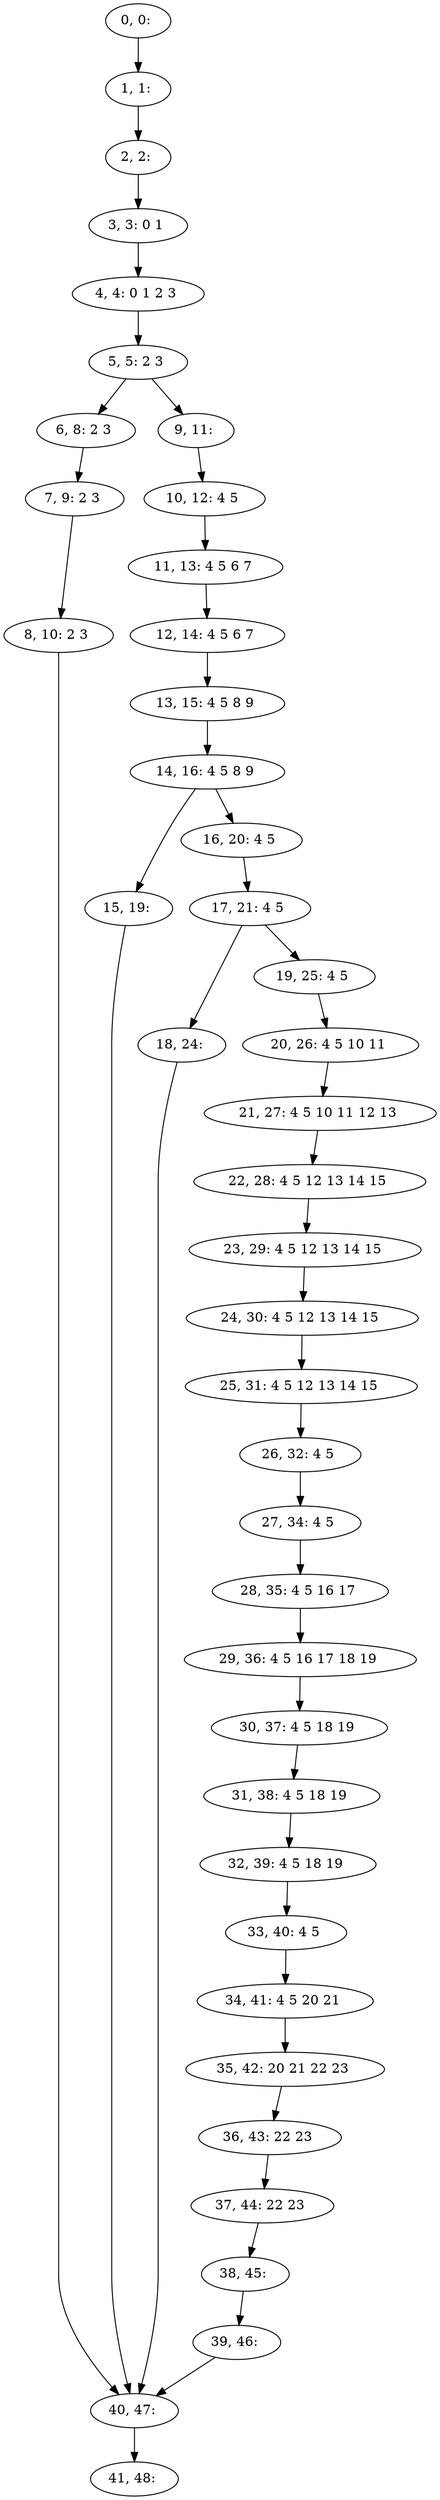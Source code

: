 digraph G {
0[label="0, 0: "];
1[label="1, 1: "];
2[label="2, 2: "];
3[label="3, 3: 0 1 "];
4[label="4, 4: 0 1 2 3 "];
5[label="5, 5: 2 3 "];
6[label="6, 8: 2 3 "];
7[label="7, 9: 2 3 "];
8[label="8, 10: 2 3 "];
9[label="9, 11: "];
10[label="10, 12: 4 5 "];
11[label="11, 13: 4 5 6 7 "];
12[label="12, 14: 4 5 6 7 "];
13[label="13, 15: 4 5 8 9 "];
14[label="14, 16: 4 5 8 9 "];
15[label="15, 19: "];
16[label="16, 20: 4 5 "];
17[label="17, 21: 4 5 "];
18[label="18, 24: "];
19[label="19, 25: 4 5 "];
20[label="20, 26: 4 5 10 11 "];
21[label="21, 27: 4 5 10 11 12 13 "];
22[label="22, 28: 4 5 12 13 14 15 "];
23[label="23, 29: 4 5 12 13 14 15 "];
24[label="24, 30: 4 5 12 13 14 15 "];
25[label="25, 31: 4 5 12 13 14 15 "];
26[label="26, 32: 4 5 "];
27[label="27, 34: 4 5 "];
28[label="28, 35: 4 5 16 17 "];
29[label="29, 36: 4 5 16 17 18 19 "];
30[label="30, 37: 4 5 18 19 "];
31[label="31, 38: 4 5 18 19 "];
32[label="32, 39: 4 5 18 19 "];
33[label="33, 40: 4 5 "];
34[label="34, 41: 4 5 20 21 "];
35[label="35, 42: 20 21 22 23 "];
36[label="36, 43: 22 23 "];
37[label="37, 44: 22 23 "];
38[label="38, 45: "];
39[label="39, 46: "];
40[label="40, 47: "];
41[label="41, 48: "];
0->1 ;
1->2 ;
2->3 ;
3->4 ;
4->5 ;
5->6 ;
5->9 ;
6->7 ;
7->8 ;
8->40 ;
9->10 ;
10->11 ;
11->12 ;
12->13 ;
13->14 ;
14->15 ;
14->16 ;
15->40 ;
16->17 ;
17->18 ;
17->19 ;
18->40 ;
19->20 ;
20->21 ;
21->22 ;
22->23 ;
23->24 ;
24->25 ;
25->26 ;
26->27 ;
27->28 ;
28->29 ;
29->30 ;
30->31 ;
31->32 ;
32->33 ;
33->34 ;
34->35 ;
35->36 ;
36->37 ;
37->38 ;
38->39 ;
39->40 ;
40->41 ;
}
